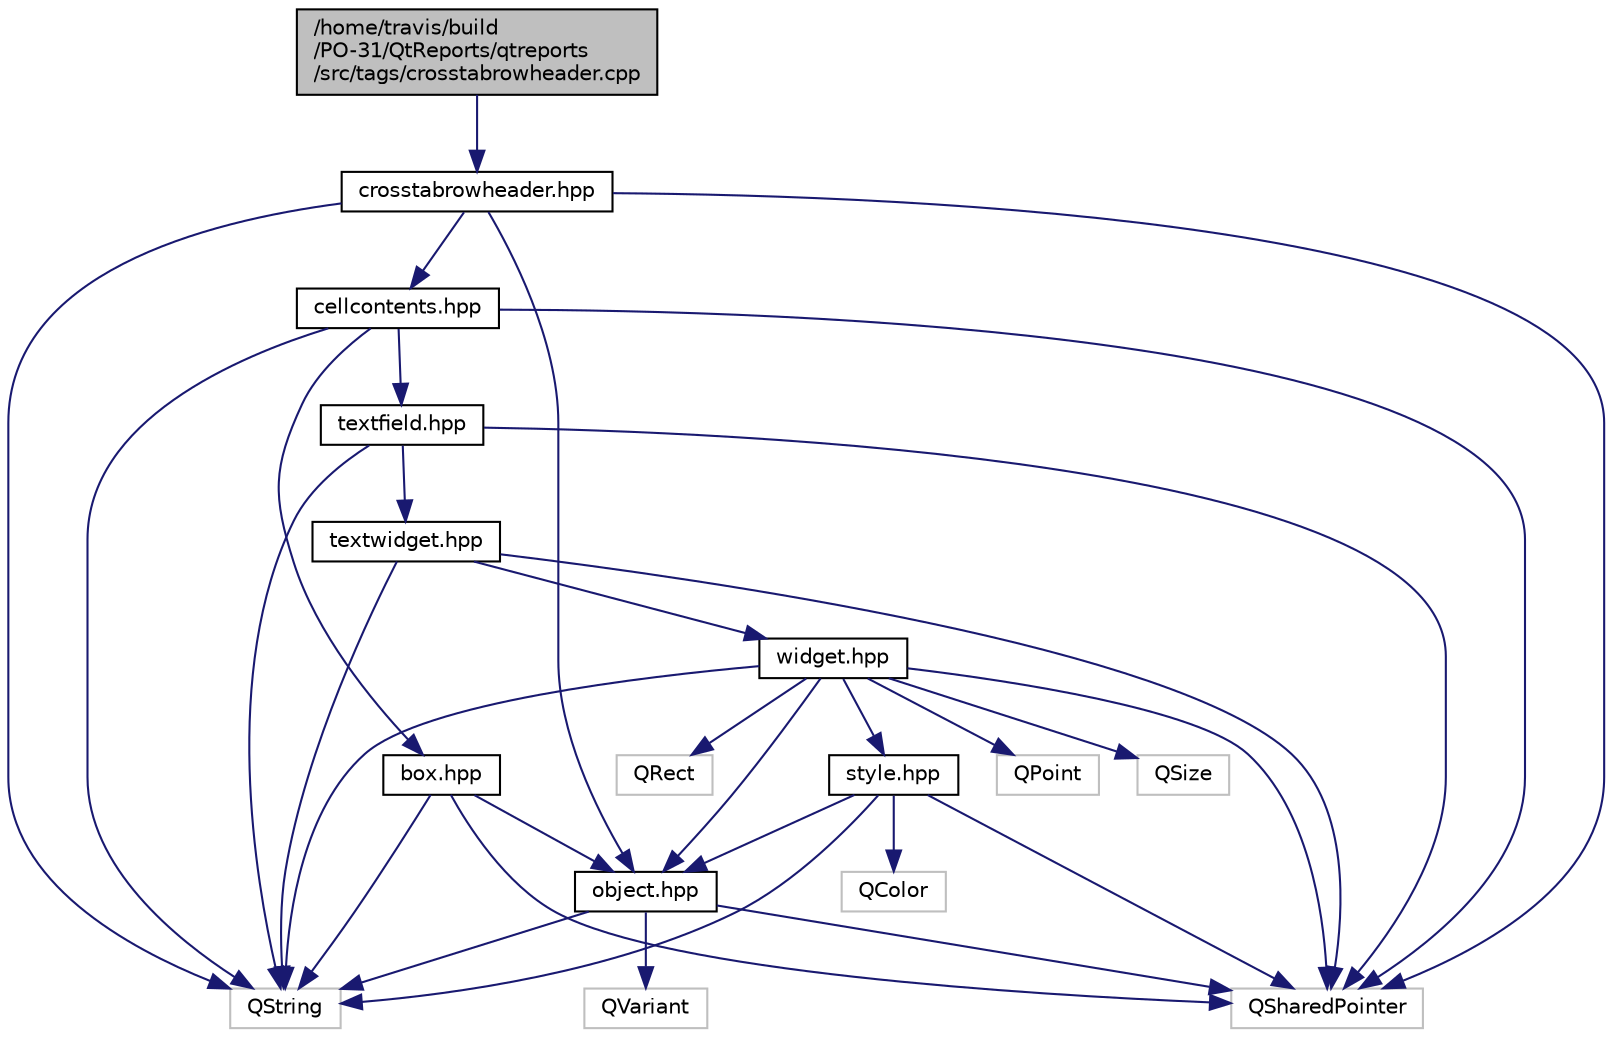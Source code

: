 digraph "/home/travis/build/PO-31/QtReports/qtreports/src/tags/crosstabrowheader.cpp"
{
 // INTERACTIVE_SVG=YES
  bgcolor="transparent";
  edge [fontname="Helvetica",fontsize="10",labelfontname="Helvetica",labelfontsize="10"];
  node [fontname="Helvetica",fontsize="10",shape=record];
  Node1 [label="/home/travis/build\l/PO-31/QtReports/qtreports\l/src/tags/crosstabrowheader.cpp",height=0.2,width=0.4,color="black", fillcolor="grey75", style="filled", fontcolor="black"];
  Node1 -> Node2 [color="midnightblue",fontsize="10",style="solid",fontname="Helvetica"];
  Node2 [label="crosstabrowheader.hpp",height=0.2,width=0.4,color="black",URL="$crosstabrowheader_8hpp.html"];
  Node2 -> Node3 [color="midnightblue",fontsize="10",style="solid",fontname="Helvetica"];
  Node3 [label="QString",height=0.2,width=0.4,color="grey75"];
  Node2 -> Node4 [color="midnightblue",fontsize="10",style="solid",fontname="Helvetica"];
  Node4 [label="QSharedPointer",height=0.2,width=0.4,color="grey75"];
  Node2 -> Node5 [color="midnightblue",fontsize="10",style="solid",fontname="Helvetica"];
  Node5 [label="object.hpp",height=0.2,width=0.4,color="black",URL="$object_8hpp.html"];
  Node5 -> Node3 [color="midnightblue",fontsize="10",style="solid",fontname="Helvetica"];
  Node5 -> Node6 [color="midnightblue",fontsize="10",style="solid",fontname="Helvetica"];
  Node6 [label="QVariant",height=0.2,width=0.4,color="grey75"];
  Node5 -> Node4 [color="midnightblue",fontsize="10",style="solid",fontname="Helvetica"];
  Node2 -> Node7 [color="midnightblue",fontsize="10",style="solid",fontname="Helvetica"];
  Node7 [label="cellcontents.hpp",height=0.2,width=0.4,color="black",URL="$cellcontents_8hpp.html"];
  Node7 -> Node3 [color="midnightblue",fontsize="10",style="solid",fontname="Helvetica"];
  Node7 -> Node4 [color="midnightblue",fontsize="10",style="solid",fontname="Helvetica"];
  Node7 -> Node8 [color="midnightblue",fontsize="10",style="solid",fontname="Helvetica"];
  Node8 [label="box.hpp",height=0.2,width=0.4,color="black",URL="$box_8hpp.html"];
  Node8 -> Node3 [color="midnightblue",fontsize="10",style="solid",fontname="Helvetica"];
  Node8 -> Node4 [color="midnightblue",fontsize="10",style="solid",fontname="Helvetica"];
  Node8 -> Node5 [color="midnightblue",fontsize="10",style="solid",fontname="Helvetica"];
  Node7 -> Node9 [color="midnightblue",fontsize="10",style="solid",fontname="Helvetica"];
  Node9 [label="textfield.hpp",height=0.2,width=0.4,color="black",URL="$textfield_8hpp.html"];
  Node9 -> Node3 [color="midnightblue",fontsize="10",style="solid",fontname="Helvetica"];
  Node9 -> Node4 [color="midnightblue",fontsize="10",style="solid",fontname="Helvetica"];
  Node9 -> Node10 [color="midnightblue",fontsize="10",style="solid",fontname="Helvetica"];
  Node10 [label="textwidget.hpp",height=0.2,width=0.4,color="black",URL="$textwidget_8hpp.html"];
  Node10 -> Node3 [color="midnightblue",fontsize="10",style="solid",fontname="Helvetica"];
  Node10 -> Node4 [color="midnightblue",fontsize="10",style="solid",fontname="Helvetica"];
  Node10 -> Node11 [color="midnightblue",fontsize="10",style="solid",fontname="Helvetica"];
  Node11 [label="widget.hpp",height=0.2,width=0.4,color="black",URL="$widget_8hpp.html"];
  Node11 -> Node3 [color="midnightblue",fontsize="10",style="solid",fontname="Helvetica"];
  Node11 -> Node12 [color="midnightblue",fontsize="10",style="solid",fontname="Helvetica"];
  Node12 [label="QPoint",height=0.2,width=0.4,color="grey75"];
  Node11 -> Node13 [color="midnightblue",fontsize="10",style="solid",fontname="Helvetica"];
  Node13 [label="QSize",height=0.2,width=0.4,color="grey75"];
  Node11 -> Node14 [color="midnightblue",fontsize="10",style="solid",fontname="Helvetica"];
  Node14 [label="QRect",height=0.2,width=0.4,color="grey75"];
  Node11 -> Node4 [color="midnightblue",fontsize="10",style="solid",fontname="Helvetica"];
  Node11 -> Node15 [color="midnightblue",fontsize="10",style="solid",fontname="Helvetica"];
  Node15 [label="style.hpp",height=0.2,width=0.4,color="black",URL="$style_8hpp.html"];
  Node15 -> Node3 [color="midnightblue",fontsize="10",style="solid",fontname="Helvetica"];
  Node15 -> Node16 [color="midnightblue",fontsize="10",style="solid",fontname="Helvetica"];
  Node16 [label="QColor",height=0.2,width=0.4,color="grey75"];
  Node15 -> Node4 [color="midnightblue",fontsize="10",style="solid",fontname="Helvetica"];
  Node15 -> Node5 [color="midnightblue",fontsize="10",style="solid",fontname="Helvetica"];
  Node11 -> Node5 [color="midnightblue",fontsize="10",style="solid",fontname="Helvetica"];
}
